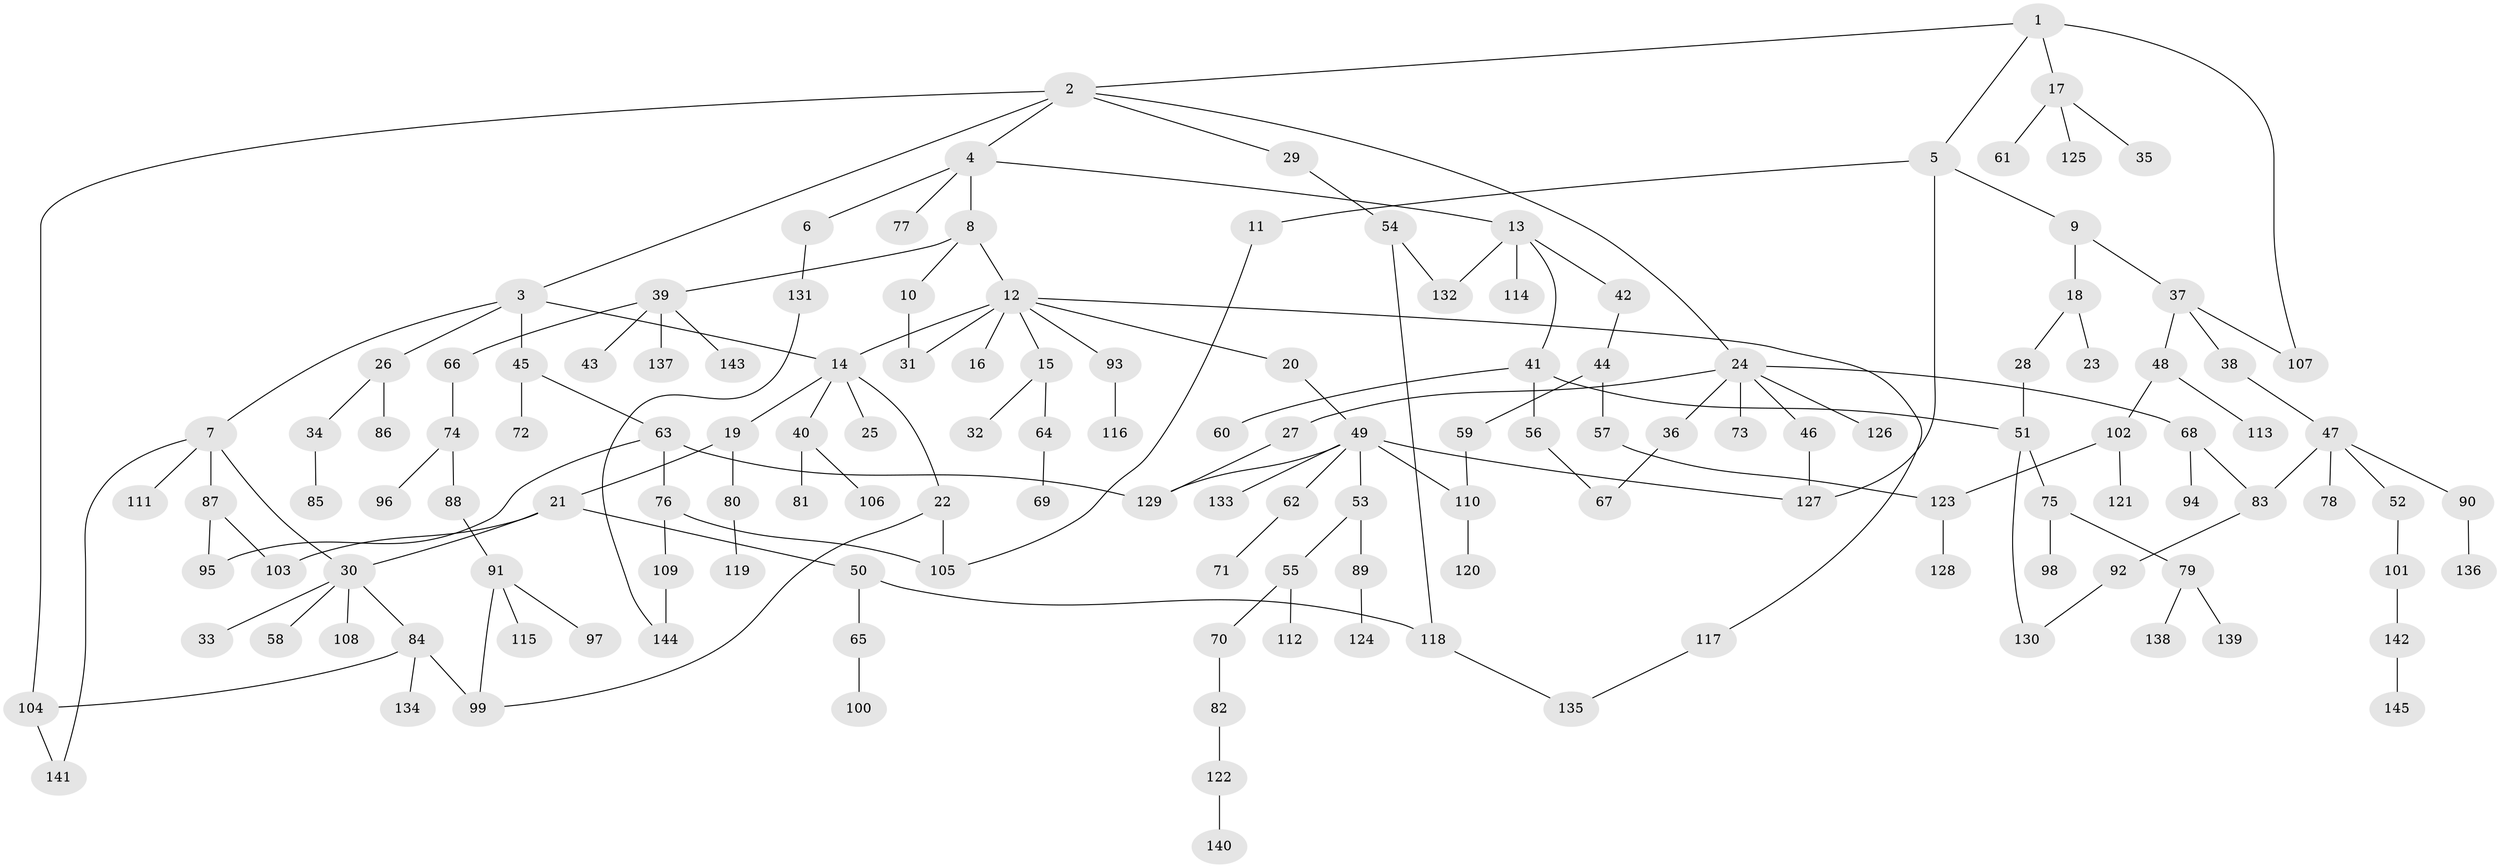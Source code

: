 // Generated by graph-tools (version 1.1) at 2025/49/03/09/25 03:49:26]
// undirected, 145 vertices, 170 edges
graph export_dot {
graph [start="1"]
  node [color=gray90,style=filled];
  1;
  2;
  3;
  4;
  5;
  6;
  7;
  8;
  9;
  10;
  11;
  12;
  13;
  14;
  15;
  16;
  17;
  18;
  19;
  20;
  21;
  22;
  23;
  24;
  25;
  26;
  27;
  28;
  29;
  30;
  31;
  32;
  33;
  34;
  35;
  36;
  37;
  38;
  39;
  40;
  41;
  42;
  43;
  44;
  45;
  46;
  47;
  48;
  49;
  50;
  51;
  52;
  53;
  54;
  55;
  56;
  57;
  58;
  59;
  60;
  61;
  62;
  63;
  64;
  65;
  66;
  67;
  68;
  69;
  70;
  71;
  72;
  73;
  74;
  75;
  76;
  77;
  78;
  79;
  80;
  81;
  82;
  83;
  84;
  85;
  86;
  87;
  88;
  89;
  90;
  91;
  92;
  93;
  94;
  95;
  96;
  97;
  98;
  99;
  100;
  101;
  102;
  103;
  104;
  105;
  106;
  107;
  108;
  109;
  110;
  111;
  112;
  113;
  114;
  115;
  116;
  117;
  118;
  119;
  120;
  121;
  122;
  123;
  124;
  125;
  126;
  127;
  128;
  129;
  130;
  131;
  132;
  133;
  134;
  135;
  136;
  137;
  138;
  139;
  140;
  141;
  142;
  143;
  144;
  145;
  1 -- 2;
  1 -- 5;
  1 -- 17;
  1 -- 107;
  2 -- 3;
  2 -- 4;
  2 -- 24;
  2 -- 29;
  2 -- 104;
  3 -- 7;
  3 -- 14;
  3 -- 26;
  3 -- 45;
  4 -- 6;
  4 -- 8;
  4 -- 13;
  4 -- 77;
  5 -- 9;
  5 -- 11;
  5 -- 127;
  6 -- 131;
  7 -- 87;
  7 -- 111;
  7 -- 141;
  7 -- 30;
  8 -- 10;
  8 -- 12;
  8 -- 39;
  9 -- 18;
  9 -- 37;
  10 -- 31;
  11 -- 105;
  12 -- 15;
  12 -- 16;
  12 -- 20;
  12 -- 93;
  12 -- 117;
  12 -- 14;
  12 -- 31;
  13 -- 41;
  13 -- 42;
  13 -- 114;
  13 -- 132;
  14 -- 19;
  14 -- 22;
  14 -- 25;
  14 -- 40;
  15 -- 32;
  15 -- 64;
  17 -- 35;
  17 -- 61;
  17 -- 125;
  18 -- 23;
  18 -- 28;
  19 -- 21;
  19 -- 80;
  20 -- 49;
  21 -- 30;
  21 -- 50;
  21 -- 103;
  22 -- 99;
  22 -- 105;
  24 -- 27;
  24 -- 36;
  24 -- 46;
  24 -- 68;
  24 -- 73;
  24 -- 126;
  26 -- 34;
  26 -- 86;
  27 -- 129;
  28 -- 51;
  29 -- 54;
  30 -- 33;
  30 -- 58;
  30 -- 84;
  30 -- 108;
  34 -- 85;
  36 -- 67;
  37 -- 38;
  37 -- 48;
  37 -- 107;
  38 -- 47;
  39 -- 43;
  39 -- 66;
  39 -- 137;
  39 -- 143;
  40 -- 81;
  40 -- 106;
  41 -- 56;
  41 -- 60;
  41 -- 51;
  42 -- 44;
  44 -- 57;
  44 -- 59;
  45 -- 63;
  45 -- 72;
  46 -- 127;
  47 -- 52;
  47 -- 78;
  47 -- 83;
  47 -- 90;
  48 -- 102;
  48 -- 113;
  49 -- 53;
  49 -- 62;
  49 -- 133;
  49 -- 127;
  49 -- 129;
  49 -- 110;
  50 -- 65;
  50 -- 118;
  51 -- 75;
  51 -- 130;
  52 -- 101;
  53 -- 55;
  53 -- 89;
  54 -- 118;
  54 -- 132;
  55 -- 70;
  55 -- 112;
  56 -- 67;
  57 -- 123;
  59 -- 110;
  62 -- 71;
  63 -- 76;
  63 -- 129;
  63 -- 95;
  64 -- 69;
  65 -- 100;
  66 -- 74;
  68 -- 94;
  68 -- 83;
  70 -- 82;
  74 -- 88;
  74 -- 96;
  75 -- 79;
  75 -- 98;
  76 -- 109;
  76 -- 105;
  79 -- 138;
  79 -- 139;
  80 -- 119;
  82 -- 122;
  83 -- 92;
  84 -- 104;
  84 -- 134;
  84 -- 99;
  87 -- 95;
  87 -- 103;
  88 -- 91;
  89 -- 124;
  90 -- 136;
  91 -- 97;
  91 -- 115;
  91 -- 99;
  92 -- 130;
  93 -- 116;
  101 -- 142;
  102 -- 121;
  102 -- 123;
  104 -- 141;
  109 -- 144;
  110 -- 120;
  117 -- 135;
  118 -- 135;
  122 -- 140;
  123 -- 128;
  131 -- 144;
  142 -- 145;
}
